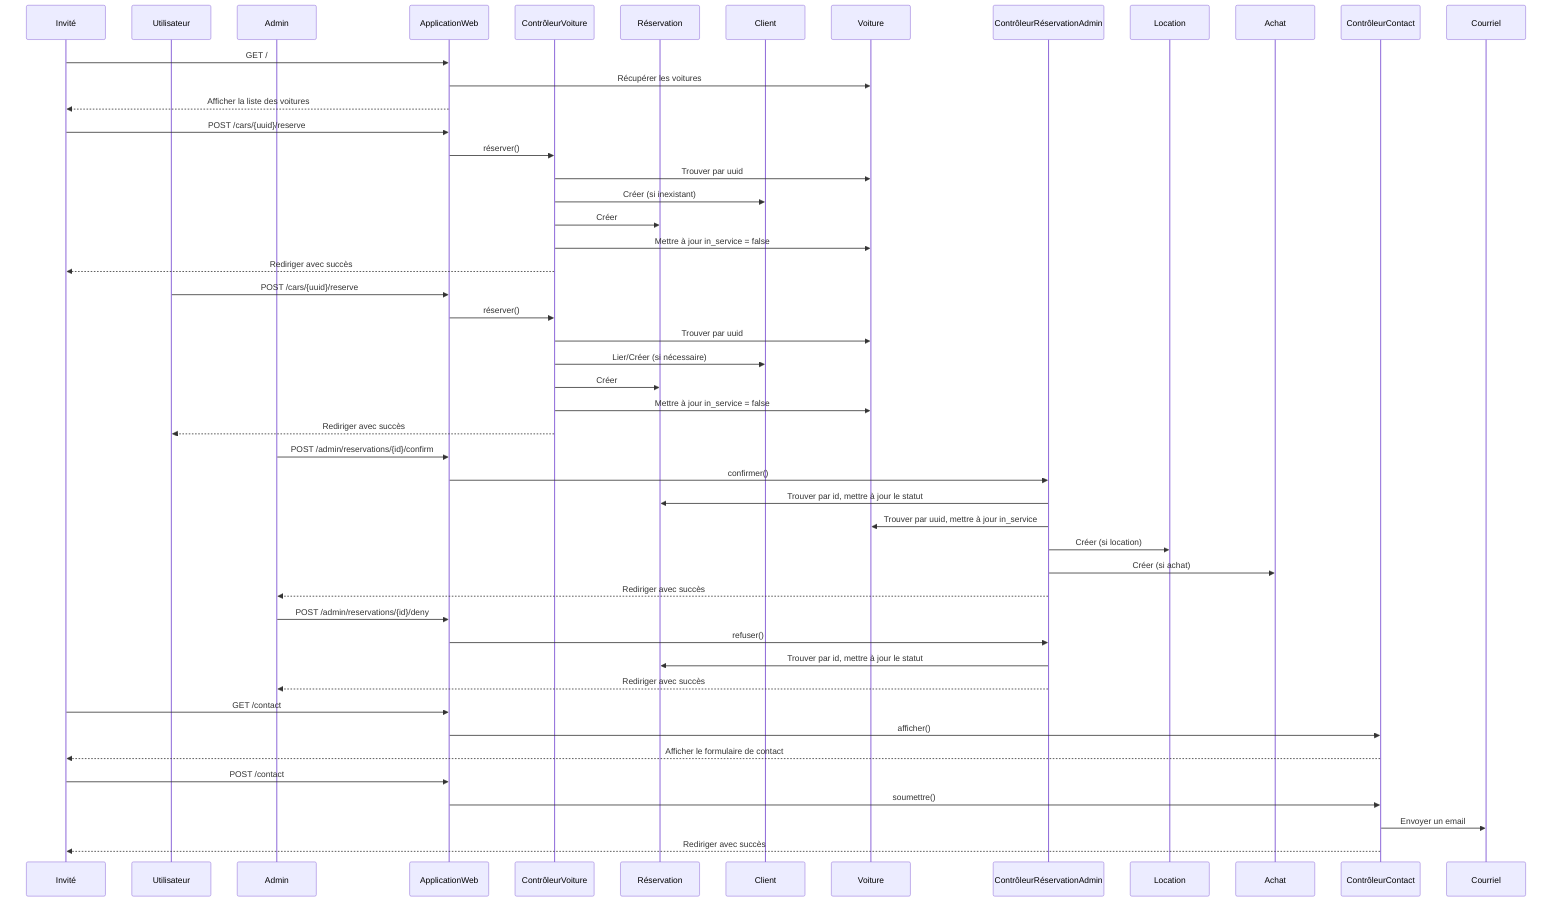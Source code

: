 sequenceDiagram
    participant Invité
    participant Utilisateur
    participant Admin
    participant ApplicationWeb
    participant ControleurVoiture as ContrôleurVoiture
    participant Réservation
    participant Client
    participant Voiture
    participant ControleurReservationAdmin as ContrôleurRéservationAdmin
    participant Location
    participant Achat
    participant ControleurContact as ContrôleurContact
    participant Courriel

    %% Parcourir les voitures
    Invité->>ApplicationWeb: GET /
    ApplicationWeb->>Voiture: Récupérer les voitures
    ApplicationWeb-->>Invité: Afficher la liste des voitures

    %% Réserver une voiture (Invité)
    Invité->>ApplicationWeb: POST /cars/{uuid}/reserve
    ApplicationWeb->>ControleurVoiture: réserver()
    ControleurVoiture->>Voiture: Trouver par uuid
    ControleurVoiture->>Client: Créer (si inexistant)
    ControleurVoiture->>Réservation: Créer
    ControleurVoiture->>Voiture: Mettre à jour in_service = false
    ControleurVoiture-->>Invité: Rediriger avec succès

    %% Réserver une voiture (Utilisateur authentifié)
    Utilisateur->>ApplicationWeb: POST /cars/{uuid}/reserve
    ApplicationWeb->>ControleurVoiture: réserver()
    ControleurVoiture->>Voiture: Trouver par uuid
    ControleurVoiture->>Client: Lier/Créer (si nécessaire)
    ControleurVoiture->>Réservation: Créer
    ControleurVoiture->>Voiture: Mettre à jour in_service = false
    ControleurVoiture-->>Utilisateur: Rediriger avec succès

    %% Admin confirme la réservation
    Admin->>ApplicationWeb: POST /admin/reservations/{id}/confirm
    ApplicationWeb->>ControleurReservationAdmin: confirmer()
    ControleurReservationAdmin->>Réservation: Trouver par id, mettre à jour le statut
    ControleurReservationAdmin->>Voiture: Trouver par uuid, mettre à jour in_service
    ControleurReservationAdmin->>Location: Créer (si location)
    ControleurReservationAdmin->>Achat: Créer (si achat)
    ControleurReservationAdmin-->>Admin: Rediriger avec succès

    %% Admin refuse la réservation
    Admin->>ApplicationWeb: POST /admin/reservations/{id}/deny
    ApplicationWeb->>ControleurReservationAdmin: refuser()
    ControleurReservationAdmin->>Réservation: Trouver par id, mettre à jour le statut
    ControleurReservationAdmin-->>Admin: Rediriger avec succès

    %% Formulaire de contact
    Invité->>ApplicationWeb: GET /contact
    ApplicationWeb->>ControleurContact: afficher()
    ControleurContact-->>Invité: Afficher le formulaire de contact

    Invité->>ApplicationWeb: POST /contact
    ApplicationWeb->>ControleurContact: soumettre()
    ControleurContact->>Courriel: Envoyer un email
    ControleurContact-->>Invité: Rediriger avec succès